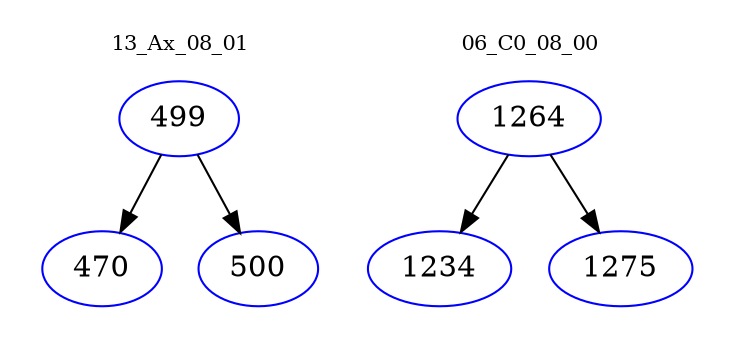 digraph{
subgraph cluster_0 {
color = white
label = "13_Ax_08_01";
fontsize=10;
T0_499 [label="499", color="blue"]
T0_499 -> T0_470 [color="black"]
T0_470 [label="470", color="blue"]
T0_499 -> T0_500 [color="black"]
T0_500 [label="500", color="blue"]
}
subgraph cluster_1 {
color = white
label = "06_C0_08_00";
fontsize=10;
T1_1264 [label="1264", color="blue"]
T1_1264 -> T1_1234 [color="black"]
T1_1234 [label="1234", color="blue"]
T1_1264 -> T1_1275 [color="black"]
T1_1275 [label="1275", color="blue"]
}
}
